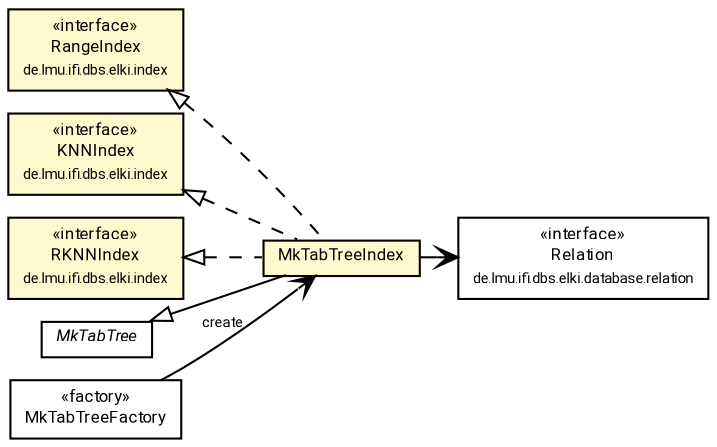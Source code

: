 #!/usr/local/bin/dot
#
# Class diagram 
# Generated by UMLGraph version R5_7_2-60-g0e99a6 (http://www.spinellis.gr/umlgraph/)
#

digraph G {
	graph [fontnames="svg"]
	edge [fontname="Roboto",fontsize=7,labelfontname="Roboto",labelfontsize=7,color="black"];
	node [fontname="Roboto",fontcolor="black",fontsize=8,shape=plaintext,margin=0,width=0,height=0];
	nodesep=0.15;
	ranksep=0.25;
	rankdir=LR;
	// de.lmu.ifi.dbs.elki.index.RangeIndex<O>
	c7107995 [label=<<table title="de.lmu.ifi.dbs.elki.index.RangeIndex" border="0" cellborder="1" cellspacing="0" cellpadding="2" bgcolor="LemonChiffon" href="../../../../../RangeIndex.html" target="_parent">
		<tr><td><table border="0" cellspacing="0" cellpadding="1">
		<tr><td align="center" balign="center"> &#171;interface&#187; </td></tr>
		<tr><td align="center" balign="center"> <font face="Roboto">RangeIndex</font> </td></tr>
		<tr><td align="center" balign="center"> <font face="Roboto" point-size="7.0">de.lmu.ifi.dbs.elki.index</font> </td></tr>
		</table></td></tr>
		</table>>, URL="../../../../../RangeIndex.html"];
	// de.lmu.ifi.dbs.elki.index.KNNIndex<O>
	c7107999 [label=<<table title="de.lmu.ifi.dbs.elki.index.KNNIndex" border="0" cellborder="1" cellspacing="0" cellpadding="2" bgcolor="LemonChiffon" href="../../../../../KNNIndex.html" target="_parent">
		<tr><td><table border="0" cellspacing="0" cellpadding="1">
		<tr><td align="center" balign="center"> &#171;interface&#187; </td></tr>
		<tr><td align="center" balign="center"> <font face="Roboto">KNNIndex</font> </td></tr>
		<tr><td align="center" balign="center"> <font face="Roboto" point-size="7.0">de.lmu.ifi.dbs.elki.index</font> </td></tr>
		</table></td></tr>
		</table>>, URL="../../../../../KNNIndex.html"];
	// de.lmu.ifi.dbs.elki.index.RKNNIndex<O>
	c7108000 [label=<<table title="de.lmu.ifi.dbs.elki.index.RKNNIndex" border="0" cellborder="1" cellspacing="0" cellpadding="2" bgcolor="LemonChiffon" href="../../../../../RKNNIndex.html" target="_parent">
		<tr><td><table border="0" cellspacing="0" cellpadding="1">
		<tr><td align="center" balign="center"> &#171;interface&#187; </td></tr>
		<tr><td align="center" balign="center"> <font face="Roboto">RKNNIndex</font> </td></tr>
		<tr><td align="center" balign="center"> <font face="Roboto" point-size="7.0">de.lmu.ifi.dbs.elki.index</font> </td></tr>
		</table></td></tr>
		</table>>, URL="../../../../../RKNNIndex.html"];
	// de.lmu.ifi.dbs.elki.database.relation.Relation<O>
	c7108041 [label=<<table title="de.lmu.ifi.dbs.elki.database.relation.Relation" border="0" cellborder="1" cellspacing="0" cellpadding="2" href="../../../../../../database/relation/Relation.html" target="_parent">
		<tr><td><table border="0" cellspacing="0" cellpadding="1">
		<tr><td align="center" balign="center"> &#171;interface&#187; </td></tr>
		<tr><td align="center" balign="center"> <font face="Roboto">Relation</font> </td></tr>
		<tr><td align="center" balign="center"> <font face="Roboto" point-size="7.0">de.lmu.ifi.dbs.elki.database.relation</font> </td></tr>
		</table></td></tr>
		</table>>, URL="../../../../../../database/relation/Relation.html"];
	// de.lmu.ifi.dbs.elki.index.tree.metrical.mtreevariants.mktrees.mktab.MkTabTreeIndex<O>
	c7109311 [label=<<table title="de.lmu.ifi.dbs.elki.index.tree.metrical.mtreevariants.mktrees.mktab.MkTabTreeIndex" border="0" cellborder="1" cellspacing="0" cellpadding="2" bgcolor="lemonChiffon" href="MkTabTreeIndex.html" target="_parent">
		<tr><td><table border="0" cellspacing="0" cellpadding="1">
		<tr><td align="center" balign="center"> <font face="Roboto">MkTabTreeIndex</font> </td></tr>
		</table></td></tr>
		</table>>, URL="MkTabTreeIndex.html"];
	// de.lmu.ifi.dbs.elki.index.tree.metrical.mtreevariants.mktrees.mktab.MkTabTree<O>
	c7109312 [label=<<table title="de.lmu.ifi.dbs.elki.index.tree.metrical.mtreevariants.mktrees.mktab.MkTabTree" border="0" cellborder="1" cellspacing="0" cellpadding="2" href="MkTabTree.html" target="_parent">
		<tr><td><table border="0" cellspacing="0" cellpadding="1">
		<tr><td align="center" balign="center"> <font face="Roboto"><i>MkTabTree</i></font> </td></tr>
		</table></td></tr>
		</table>>, URL="MkTabTree.html"];
	// de.lmu.ifi.dbs.elki.index.tree.metrical.mtreevariants.mktrees.mktab.MkTabTreeFactory<O>
	c7109317 [label=<<table title="de.lmu.ifi.dbs.elki.index.tree.metrical.mtreevariants.mktrees.mktab.MkTabTreeFactory" border="0" cellborder="1" cellspacing="0" cellpadding="2" href="MkTabTreeFactory.html" target="_parent">
		<tr><td><table border="0" cellspacing="0" cellpadding="1">
		<tr><td align="center" balign="center"> &#171;factory&#187; </td></tr>
		<tr><td align="center" balign="center"> <font face="Roboto">MkTabTreeFactory</font> </td></tr>
		</table></td></tr>
		</table>>, URL="MkTabTreeFactory.html"];
	// de.lmu.ifi.dbs.elki.index.tree.metrical.mtreevariants.mktrees.mktab.MkTabTreeIndex<O> extends de.lmu.ifi.dbs.elki.index.tree.metrical.mtreevariants.mktrees.mktab.MkTabTree<O>
	c7109312 -> c7109311 [arrowtail=empty,dir=back,weight=10];
	// de.lmu.ifi.dbs.elki.index.tree.metrical.mtreevariants.mktrees.mktab.MkTabTreeIndex<O> implements de.lmu.ifi.dbs.elki.index.RangeIndex<O>
	c7107995 -> c7109311 [arrowtail=empty,style=dashed,dir=back,weight=9];
	// de.lmu.ifi.dbs.elki.index.tree.metrical.mtreevariants.mktrees.mktab.MkTabTreeIndex<O> implements de.lmu.ifi.dbs.elki.index.KNNIndex<O>
	c7107999 -> c7109311 [arrowtail=empty,style=dashed,dir=back,weight=9];
	// de.lmu.ifi.dbs.elki.index.tree.metrical.mtreevariants.mktrees.mktab.MkTabTreeIndex<O> implements de.lmu.ifi.dbs.elki.index.RKNNIndex<O>
	c7108000 -> c7109311 [arrowtail=empty,style=dashed,dir=back,weight=9];
	// de.lmu.ifi.dbs.elki.index.tree.metrical.mtreevariants.mktrees.mktab.MkTabTreeFactory<O> navassoc de.lmu.ifi.dbs.elki.index.tree.metrical.mtreevariants.mktrees.mktab.MkTabTreeIndex<O>
	c7109317 -> c7109311 [arrowhead=open,weight=1,label="create"];
	// de.lmu.ifi.dbs.elki.index.tree.metrical.mtreevariants.mktrees.mktab.MkTabTreeIndex<O> navassoc de.lmu.ifi.dbs.elki.database.relation.Relation<O>
	c7109311 -> c7108041 [arrowhead=open,weight=1];
}

